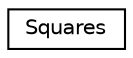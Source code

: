 digraph "Graphical Class Hierarchy"
{
 // LATEX_PDF_SIZE
  edge [fontname="Helvetica",fontsize="10",labelfontname="Helvetica",labelfontsize="10"];
  node [fontname="Helvetica",fontsize="10",shape=record];
  rankdir="LR";
  Node0 [label="Squares",height=0.2,width=0.4,color="black", fillcolor="white", style="filled",URL="$classSquares.html",tooltip=" "];
}
